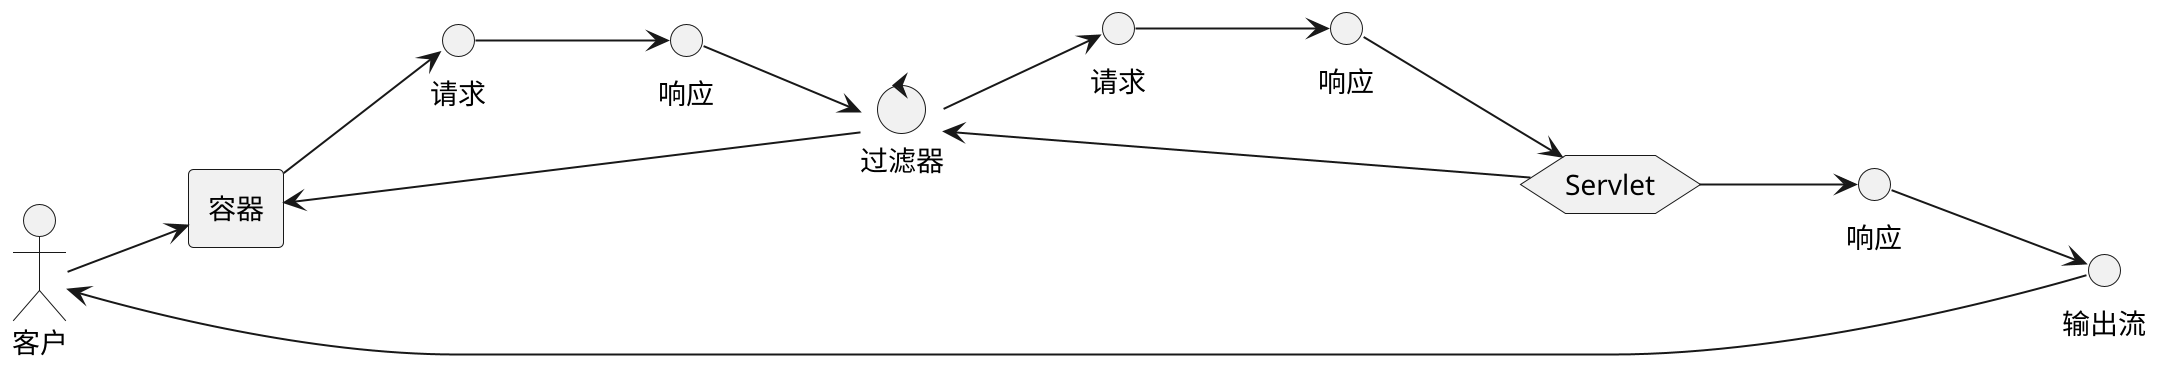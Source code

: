 @startuml 过滤器顺序
scale 2
left to right direction

actor "客户" as user
rectangle "容器" as container
control "过滤器" as filter
hexagon "Servlet" as servlet
circle "请求" as request1
circle "响应" as response1
circle "请求" as request2
circle "响应" as response2
circle "响应" as response
circle "输出流" as out

user --> container
container --> request1
request1 -->  response1
response1 --> filter
filter --> request2
request2 --> response2
response2 --> servlet
servlet --> filter
filter --> container

servlet --> response
out --> user
response --> out
@enduml